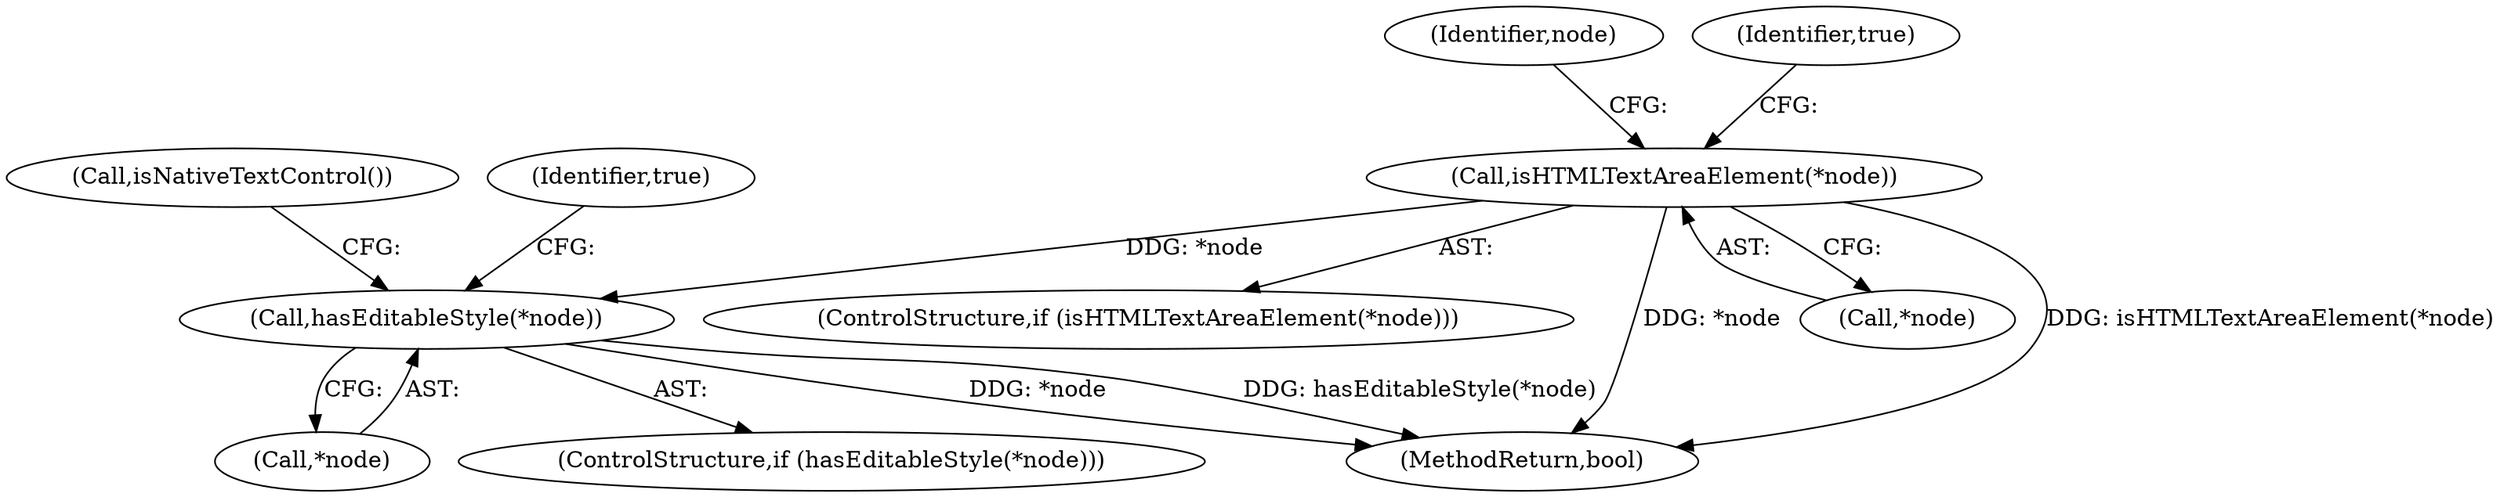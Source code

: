 digraph "0_Chrome_d27468a832d5316884bd02f459cbf493697fd7e1_26@pointer" {
"1000112" [label="(Call,isHTMLTextAreaElement(*node))"];
"1000118" [label="(Call,hasEditableStyle(*node))"];
"1000118" [label="(Call,hasEditableStyle(*node))"];
"1000113" [label="(Call,*node)"];
"1000120" [label="(Identifier,node)"];
"1000126" [label="(Call,isNativeTextControl())"];
"1000111" [label="(ControlStructure,if (isHTMLTextAreaElement(*node)))"];
"1000117" [label="(ControlStructure,if (hasEditableStyle(*node)))"];
"1000122" [label="(Identifier,true)"];
"1000136" [label="(MethodReturn,bool)"];
"1000119" [label="(Call,*node)"];
"1000112" [label="(Call,isHTMLTextAreaElement(*node))"];
"1000116" [label="(Identifier,true)"];
"1000112" -> "1000111"  [label="AST: "];
"1000112" -> "1000113"  [label="CFG: "];
"1000113" -> "1000112"  [label="AST: "];
"1000116" -> "1000112"  [label="CFG: "];
"1000120" -> "1000112"  [label="CFG: "];
"1000112" -> "1000136"  [label="DDG: *node"];
"1000112" -> "1000136"  [label="DDG: isHTMLTextAreaElement(*node)"];
"1000112" -> "1000118"  [label="DDG: *node"];
"1000118" -> "1000117"  [label="AST: "];
"1000118" -> "1000119"  [label="CFG: "];
"1000119" -> "1000118"  [label="AST: "];
"1000122" -> "1000118"  [label="CFG: "];
"1000126" -> "1000118"  [label="CFG: "];
"1000118" -> "1000136"  [label="DDG: hasEditableStyle(*node)"];
"1000118" -> "1000136"  [label="DDG: *node"];
}
